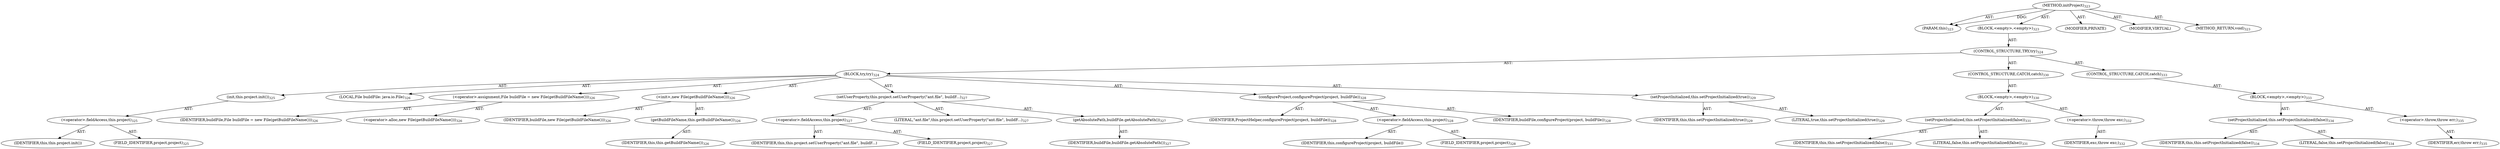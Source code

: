 digraph "initProject" {  
"111669149718" [label = <(METHOD,initProject)<SUB>323</SUB>> ]
"115964117005" [label = <(PARAM,this)<SUB>323</SUB>> ]
"25769803805" [label = <(BLOCK,&lt;empty&gt;,&lt;empty&gt;)<SUB>323</SUB>> ]
"47244640262" [label = <(CONTROL_STRUCTURE,TRY,try)<SUB>324</SUB>> ]
"25769803806" [label = <(BLOCK,try,try)<SUB>324</SUB>> ]
"30064771160" [label = <(init,this.project.init())<SUB>325</SUB>> ]
"30064771161" [label = <(&lt;operator&gt;.fieldAccess,this.project)<SUB>325</SUB>> ]
"68719476828" [label = <(IDENTIFIER,this,this.project.init())> ]
"55834574872" [label = <(FIELD_IDENTIFIER,project,project)<SUB>325</SUB>> ]
"94489280517" [label = <(LOCAL,File buildFile: java.io.File)<SUB>326</SUB>> ]
"30064771162" [label = <(&lt;operator&gt;.assignment,File buildFile = new File(getBuildFileName()))<SUB>326</SUB>> ]
"68719476829" [label = <(IDENTIFIER,buildFile,File buildFile = new File(getBuildFileName()))<SUB>326</SUB>> ]
"30064771163" [label = <(&lt;operator&gt;.alloc,new File(getBuildFileName()))<SUB>326</SUB>> ]
"30064771164" [label = <(&lt;init&gt;,new File(getBuildFileName()))<SUB>326</SUB>> ]
"68719476830" [label = <(IDENTIFIER,buildFile,new File(getBuildFileName()))<SUB>326</SUB>> ]
"30064771165" [label = <(getBuildFileName,this.getBuildFileName())<SUB>326</SUB>> ]
"68719476753" [label = <(IDENTIFIER,this,this.getBuildFileName())<SUB>326</SUB>> ]
"30064771166" [label = <(setUserProperty,this.project.setUserProperty(&quot;ant.file&quot;, buildF...)<SUB>327</SUB>> ]
"30064771167" [label = <(&lt;operator&gt;.fieldAccess,this.project)<SUB>327</SUB>> ]
"68719476831" [label = <(IDENTIFIER,this,this.project.setUserProperty(&quot;ant.file&quot;, buildF...)> ]
"55834574873" [label = <(FIELD_IDENTIFIER,project,project)<SUB>327</SUB>> ]
"90194313224" [label = <(LITERAL,&quot;ant.file&quot;,this.project.setUserProperty(&quot;ant.file&quot;, buildF...)<SUB>327</SUB>> ]
"30064771168" [label = <(getAbsolutePath,buildFile.getAbsolutePath())<SUB>327</SUB>> ]
"68719476832" [label = <(IDENTIFIER,buildFile,buildFile.getAbsolutePath())<SUB>327</SUB>> ]
"30064771169" [label = <(configureProject,configureProject(project, buildFile))<SUB>328</SUB>> ]
"68719476833" [label = <(IDENTIFIER,ProjectHelper,configureProject(project, buildFile))<SUB>328</SUB>> ]
"30064771170" [label = <(&lt;operator&gt;.fieldAccess,this.project)<SUB>328</SUB>> ]
"68719476834" [label = <(IDENTIFIER,this,configureProject(project, buildFile))> ]
"55834574874" [label = <(FIELD_IDENTIFIER,project,project)<SUB>328</SUB>> ]
"68719476835" [label = <(IDENTIFIER,buildFile,configureProject(project, buildFile))<SUB>328</SUB>> ]
"30064771171" [label = <(setProjectInitialized,this.setProjectInitialized(true))<SUB>329</SUB>> ]
"68719476754" [label = <(IDENTIFIER,this,this.setProjectInitialized(true))<SUB>329</SUB>> ]
"90194313225" [label = <(LITERAL,true,this.setProjectInitialized(true))<SUB>329</SUB>> ]
"47244640263" [label = <(CONTROL_STRUCTURE,CATCH,catch)<SUB>330</SUB>> ]
"25769803807" [label = <(BLOCK,&lt;empty&gt;,&lt;empty&gt;)<SUB>330</SUB>> ]
"30064771172" [label = <(setProjectInitialized,this.setProjectInitialized(false))<SUB>331</SUB>> ]
"68719476755" [label = <(IDENTIFIER,this,this.setProjectInitialized(false))<SUB>331</SUB>> ]
"90194313226" [label = <(LITERAL,false,this.setProjectInitialized(false))<SUB>331</SUB>> ]
"30064771173" [label = <(&lt;operator&gt;.throw,throw exc;)<SUB>332</SUB>> ]
"68719476836" [label = <(IDENTIFIER,exc,throw exc;)<SUB>332</SUB>> ]
"47244640264" [label = <(CONTROL_STRUCTURE,CATCH,catch)<SUB>333</SUB>> ]
"25769803808" [label = <(BLOCK,&lt;empty&gt;,&lt;empty&gt;)<SUB>333</SUB>> ]
"30064771174" [label = <(setProjectInitialized,this.setProjectInitialized(false))<SUB>334</SUB>> ]
"68719476756" [label = <(IDENTIFIER,this,this.setProjectInitialized(false))<SUB>334</SUB>> ]
"90194313227" [label = <(LITERAL,false,this.setProjectInitialized(false))<SUB>334</SUB>> ]
"30064771175" [label = <(&lt;operator&gt;.throw,throw err;)<SUB>335</SUB>> ]
"68719476837" [label = <(IDENTIFIER,err,throw err;)<SUB>335</SUB>> ]
"133143986232" [label = <(MODIFIER,PRIVATE)> ]
"133143986233" [label = <(MODIFIER,VIRTUAL)> ]
"128849018902" [label = <(METHOD_RETURN,void)<SUB>323</SUB>> ]
  "111669149718" -> "115964117005"  [ label = "AST: "] 
  "111669149718" -> "25769803805"  [ label = "AST: "] 
  "111669149718" -> "133143986232"  [ label = "AST: "] 
  "111669149718" -> "133143986233"  [ label = "AST: "] 
  "111669149718" -> "128849018902"  [ label = "AST: "] 
  "25769803805" -> "47244640262"  [ label = "AST: "] 
  "47244640262" -> "25769803806"  [ label = "AST: "] 
  "47244640262" -> "47244640263"  [ label = "AST: "] 
  "47244640262" -> "47244640264"  [ label = "AST: "] 
  "25769803806" -> "30064771160"  [ label = "AST: "] 
  "25769803806" -> "94489280517"  [ label = "AST: "] 
  "25769803806" -> "30064771162"  [ label = "AST: "] 
  "25769803806" -> "30064771164"  [ label = "AST: "] 
  "25769803806" -> "30064771166"  [ label = "AST: "] 
  "25769803806" -> "30064771169"  [ label = "AST: "] 
  "25769803806" -> "30064771171"  [ label = "AST: "] 
  "30064771160" -> "30064771161"  [ label = "AST: "] 
  "30064771161" -> "68719476828"  [ label = "AST: "] 
  "30064771161" -> "55834574872"  [ label = "AST: "] 
  "30064771162" -> "68719476829"  [ label = "AST: "] 
  "30064771162" -> "30064771163"  [ label = "AST: "] 
  "30064771164" -> "68719476830"  [ label = "AST: "] 
  "30064771164" -> "30064771165"  [ label = "AST: "] 
  "30064771165" -> "68719476753"  [ label = "AST: "] 
  "30064771166" -> "30064771167"  [ label = "AST: "] 
  "30064771166" -> "90194313224"  [ label = "AST: "] 
  "30064771166" -> "30064771168"  [ label = "AST: "] 
  "30064771167" -> "68719476831"  [ label = "AST: "] 
  "30064771167" -> "55834574873"  [ label = "AST: "] 
  "30064771168" -> "68719476832"  [ label = "AST: "] 
  "30064771169" -> "68719476833"  [ label = "AST: "] 
  "30064771169" -> "30064771170"  [ label = "AST: "] 
  "30064771169" -> "68719476835"  [ label = "AST: "] 
  "30064771170" -> "68719476834"  [ label = "AST: "] 
  "30064771170" -> "55834574874"  [ label = "AST: "] 
  "30064771171" -> "68719476754"  [ label = "AST: "] 
  "30064771171" -> "90194313225"  [ label = "AST: "] 
  "47244640263" -> "25769803807"  [ label = "AST: "] 
  "25769803807" -> "30064771172"  [ label = "AST: "] 
  "25769803807" -> "30064771173"  [ label = "AST: "] 
  "30064771172" -> "68719476755"  [ label = "AST: "] 
  "30064771172" -> "90194313226"  [ label = "AST: "] 
  "30064771173" -> "68719476836"  [ label = "AST: "] 
  "47244640264" -> "25769803808"  [ label = "AST: "] 
  "25769803808" -> "30064771174"  [ label = "AST: "] 
  "25769803808" -> "30064771175"  [ label = "AST: "] 
  "30064771174" -> "68719476756"  [ label = "AST: "] 
  "30064771174" -> "90194313227"  [ label = "AST: "] 
  "30064771175" -> "68719476837"  [ label = "AST: "] 
  "111669149718" -> "115964117005"  [ label = "DDG: "] 
}
